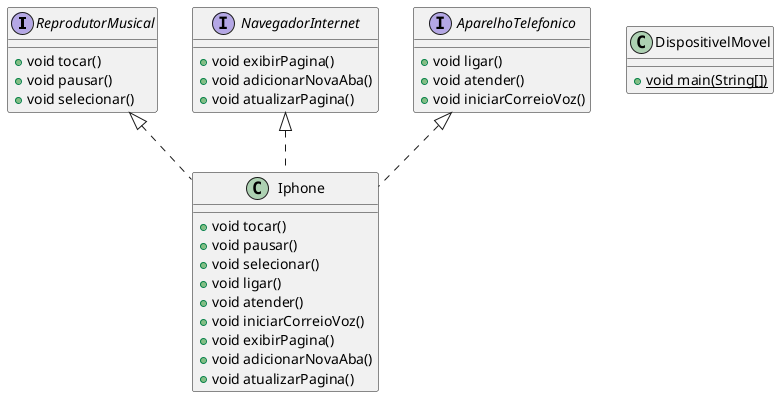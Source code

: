 @startuml
interface ReprodutorMusical {
+ void tocar()
+ void pausar()
+ void selecionar()
}
class Iphone {
+ void tocar()
+ void pausar()
+ void selecionar()
+ void ligar()
+ void atender()
+ void iniciarCorreioVoz()
+ void exibirPagina()
+ void adicionarNovaAba()
+ void atualizarPagina()
}
interface NavegadorInternet {
+ void exibirPagina()
+ void adicionarNovaAba()
+ void atualizarPagina()
}
class DispositivelMovel {
+ {static} void main(String[])
}
interface AparelhoTelefonico {
+ void ligar()
+ void atender()
+ void iniciarCorreioVoz()
}


AparelhoTelefonico <|.. Iphone
ReprodutorMusical <|.. Iphone
NavegadorInternet <|.. Iphone
@enduml
